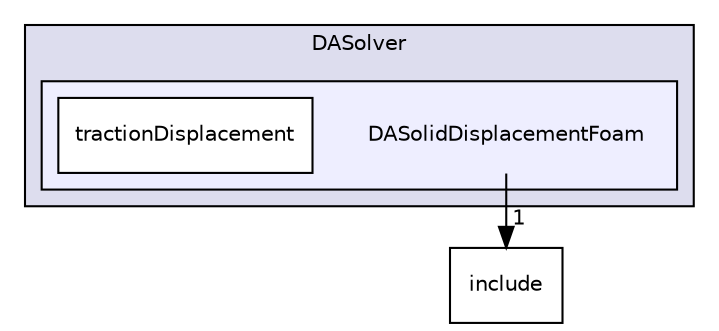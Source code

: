 digraph "dafoam/src/adjoint/DASolver/DASolidDisplacementFoam" {
  bgcolor=transparent;
  compound=true
  node [ fontsize="10", fontname="Helvetica"];
  edge [ labelfontsize="10", labelfontname="Helvetica"];
  subgraph clusterdir_82b8d670e5d73625e2f96195d8dae3dd {
    graph [ bgcolor="#ddddee", pencolor="black", label="DASolver" fontname="Helvetica", fontsize="10", URL="dir_82b8d670e5d73625e2f96195d8dae3dd.html"]
  subgraph clusterdir_eb2752b3f4f3ea876d50ca570be360a9 {
    graph [ bgcolor="#eeeeff", pencolor="black", label="" URL="dir_eb2752b3f4f3ea876d50ca570be360a9.html"];
    dir_eb2752b3f4f3ea876d50ca570be360a9 [shape=plaintext label="DASolidDisplacementFoam"];
    dir_a7d78179413e7f1285bde8d7c514d4c0 [shape=box label="tractionDisplacement" color="black" fillcolor="white" style="filled" URL="dir_a7d78179413e7f1285bde8d7c514d4c0.html"];
  }
  }
  dir_7df341fe0193531049da9f2466a34806 [shape=box label="include" URL="dir_7df341fe0193531049da9f2466a34806.html"];
  dir_eb2752b3f4f3ea876d50ca570be360a9->dir_7df341fe0193531049da9f2466a34806 [headlabel="1", labeldistance=1.5 headhref="dir_000025_000030.html"];
}
